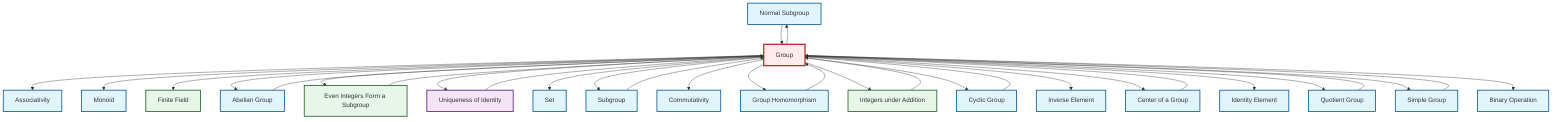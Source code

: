 graph TD
    classDef definition fill:#e1f5fe,stroke:#01579b,stroke-width:2px
    classDef theorem fill:#f3e5f5,stroke:#4a148c,stroke-width:2px
    classDef axiom fill:#fff3e0,stroke:#e65100,stroke-width:2px
    classDef example fill:#e8f5e9,stroke:#1b5e20,stroke-width:2px
    classDef current fill:#ffebee,stroke:#b71c1c,stroke-width:3px
    def-normal-subgroup["Normal Subgroup"]:::definition
    def-set["Set"]:::definition
    def-binary-operation["Binary Operation"]:::definition
    def-subgroup["Subgroup"]:::definition
    ex-finite-field["Finite Field"]:::example
    def-cyclic-group["Cyclic Group"]:::definition
    def-monoid["Monoid"]:::definition
    def-center-of-group["Center of a Group"]:::definition
    def-quotient-group["Quotient Group"]:::definition
    ex-even-integers-subgroup["Even Integers Form a Subgroup"]:::example
    def-identity-element["Identity Element"]:::definition
    ex-integers-addition["Integers under Addition"]:::example
    def-homomorphism["Group Homomorphism"]:::definition
    thm-unique-identity["Uniqueness of Identity"]:::theorem
    def-abelian-group["Abelian Group"]:::definition
    def-commutativity["Commutativity"]:::definition
    def-inverse-element["Inverse Element"]:::definition
    def-group["Group"]:::definition
    def-simple-group["Simple Group"]:::definition
    def-associativity["Associativity"]:::definition
    def-group --> def-associativity
    ex-even-integers-subgroup --> def-group
    def-cyclic-group --> def-group
    def-group --> def-normal-subgroup
    def-group --> def-monoid
    def-subgroup --> def-group
    def-group --> ex-finite-field
    thm-unique-identity --> def-group
    def-group --> def-abelian-group
    def-homomorphism --> def-group
    def-group --> ex-even-integers-subgroup
    ex-integers-addition --> def-group
    def-group --> thm-unique-identity
    def-group --> def-set
    def-group --> def-subgroup
    def-group --> def-commutativity
    def-group --> def-homomorphism
    def-group --> ex-integers-addition
    def-group --> def-cyclic-group
    def-normal-subgroup --> def-group
    def-abelian-group --> def-group
    def-group --> def-inverse-element
    def-group --> def-center-of-group
    def-group --> def-identity-element
    def-group --> def-quotient-group
    def-quotient-group --> def-group
    def-simple-group --> def-group
    def-center-of-group --> def-group
    def-group --> def-simple-group
    def-group --> def-binary-operation
    class def-group current